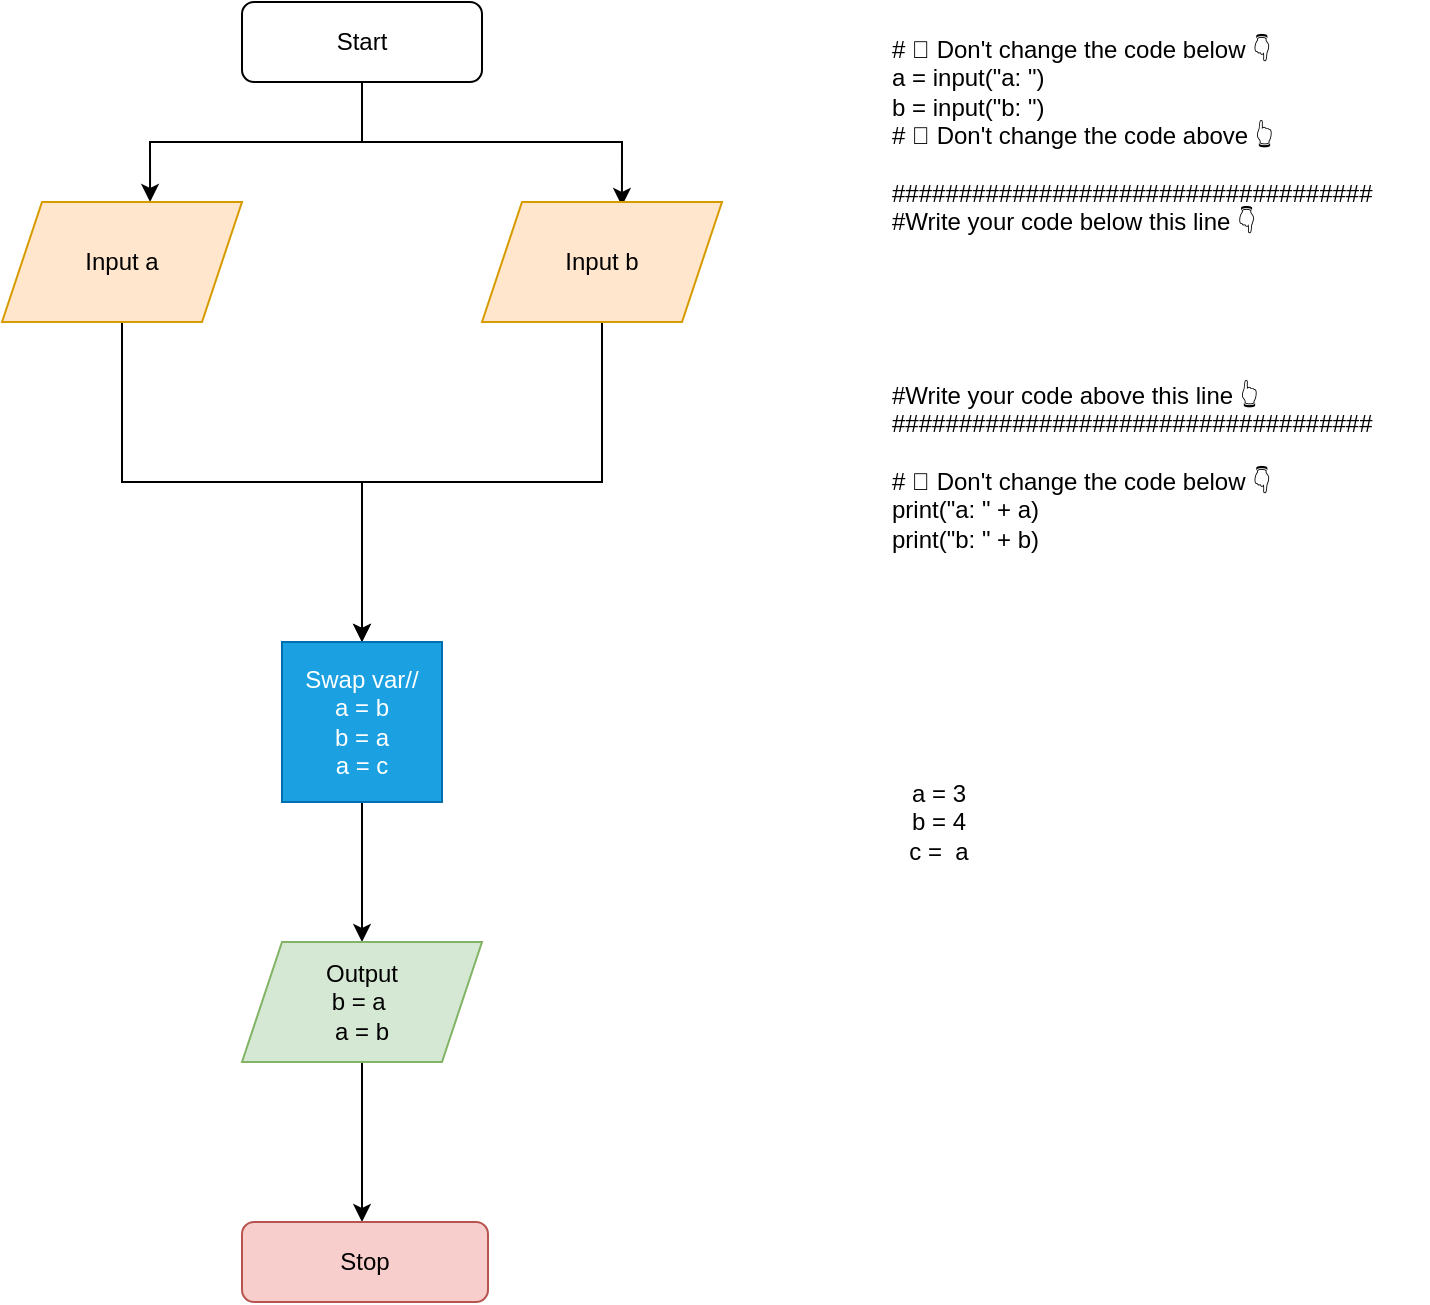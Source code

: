 <mxfile version="21.6.1" type="google">
  <diagram id="TlIMyadoGyhgxCnVKPuI" name="Page-1">
    <mxGraphModel dx="1194" dy="766" grid="1" gridSize="10" guides="1" tooltips="1" connect="1" arrows="1" fold="1" page="1" pageScale="1" pageWidth="827" pageHeight="1169" math="0" shadow="0">
      <root>
        <mxCell id="0" />
        <mxCell id="1" parent="0" />
        <mxCell id="rbTAMzoJ4i2sfLLXcZBu-10" style="edgeStyle=orthogonalEdgeStyle;rounded=0;orthogonalLoop=1;jettySize=auto;html=1;entryX=0.617;entryY=0;entryDx=0;entryDy=0;entryPerimeter=0;" edge="1" parent="1" source="Pn8fTQrSeP5vRvdxLiqo-2" target="rbTAMzoJ4i2sfLLXcZBu-7">
          <mxGeometry relative="1" as="geometry" />
        </mxCell>
        <mxCell id="rbTAMzoJ4i2sfLLXcZBu-11" style="edgeStyle=orthogonalEdgeStyle;rounded=0;orthogonalLoop=1;jettySize=auto;html=1;entryX=0.583;entryY=0.033;entryDx=0;entryDy=0;entryPerimeter=0;" edge="1" parent="1" source="Pn8fTQrSeP5vRvdxLiqo-2" target="rbTAMzoJ4i2sfLLXcZBu-8">
          <mxGeometry relative="1" as="geometry" />
        </mxCell>
        <mxCell id="Pn8fTQrSeP5vRvdxLiqo-2" value="Start" style="rounded=1;whiteSpace=wrap;html=1;" parent="1" vertex="1">
          <mxGeometry x="137" y="20" width="120" height="40" as="geometry" />
        </mxCell>
        <mxCell id="rbTAMzoJ4i2sfLLXcZBu-1" value="# 🚨 Don&#39;t change the code below 👇&#xa;a = input(&quot;a: &quot;)&#xa;b = input(&quot;b: &quot;)&#xa;# 🚨 Don&#39;t change the code above 👆&#xa;&#xa;####################################&#xa;#Write your code below this line 👇&#xa;&#xa;&#xa;&#xa;&#xa;&#xa;#Write your code above this line 👆&#xa;####################################&#xa;&#xa;# 🚨 Don&#39;t change the code below 👇&#xa;print(&quot;a: &quot; + a)&#xa;print(&quot;b: &quot; + b)" style="text;whiteSpace=wrap;html=1;" vertex="1" parent="1">
          <mxGeometry x="460" y="30" width="270" height="280" as="geometry" />
        </mxCell>
        <mxCell id="rbTAMzoJ4i2sfLLXcZBu-4" value="a = 3&lt;br&gt;b = 4&lt;br&gt;c =&amp;nbsp; a&lt;br&gt;" style="text;html=1;align=center;verticalAlign=middle;resizable=0;points=[];autosize=1;strokeColor=none;fillColor=none;" vertex="1" parent="1">
          <mxGeometry x="460" y="400" width="50" height="60" as="geometry" />
        </mxCell>
        <mxCell id="rbTAMzoJ4i2sfLLXcZBu-12" style="edgeStyle=orthogonalEdgeStyle;rounded=0;orthogonalLoop=1;jettySize=auto;html=1;exitX=0.5;exitY=1;exitDx=0;exitDy=0;" edge="1" parent="1" source="rbTAMzoJ4i2sfLLXcZBu-7" target="rbTAMzoJ4i2sfLLXcZBu-9">
          <mxGeometry relative="1" as="geometry" />
        </mxCell>
        <mxCell id="rbTAMzoJ4i2sfLLXcZBu-7" value="Input a" style="shape=parallelogram;perimeter=parallelogramPerimeter;whiteSpace=wrap;html=1;fixedSize=1;fillColor=#ffe6cc;strokeColor=#d79b00;" vertex="1" parent="1">
          <mxGeometry x="17" y="120" width="120" height="60" as="geometry" />
        </mxCell>
        <mxCell id="rbTAMzoJ4i2sfLLXcZBu-14" style="edgeStyle=orthogonalEdgeStyle;rounded=0;orthogonalLoop=1;jettySize=auto;html=1;entryX=0.5;entryY=0;entryDx=0;entryDy=0;" edge="1" parent="1" source="rbTAMzoJ4i2sfLLXcZBu-8" target="rbTAMzoJ4i2sfLLXcZBu-9">
          <mxGeometry relative="1" as="geometry">
            <Array as="points">
              <mxPoint x="317" y="260" />
              <mxPoint x="197" y="260" />
            </Array>
          </mxGeometry>
        </mxCell>
        <mxCell id="rbTAMzoJ4i2sfLLXcZBu-8" value="Input b" style="shape=parallelogram;perimeter=parallelogramPerimeter;whiteSpace=wrap;html=1;fixedSize=1;fillColor=#ffe6cc;strokeColor=#d79b00;" vertex="1" parent="1">
          <mxGeometry x="257" y="120" width="120" height="60" as="geometry" />
        </mxCell>
        <mxCell id="rbTAMzoJ4i2sfLLXcZBu-16" style="edgeStyle=orthogonalEdgeStyle;rounded=0;orthogonalLoop=1;jettySize=auto;html=1;" edge="1" parent="1" source="rbTAMzoJ4i2sfLLXcZBu-9" target="rbTAMzoJ4i2sfLLXcZBu-15">
          <mxGeometry relative="1" as="geometry" />
        </mxCell>
        <mxCell id="rbTAMzoJ4i2sfLLXcZBu-9" value="Swap var//&lt;br&gt;a = b&lt;br&gt;b = a&lt;br&gt;a = c" style="whiteSpace=wrap;html=1;aspect=fixed;fillColor=#1ba1e2;fontColor=#ffffff;strokeColor=#006EAF;" vertex="1" parent="1">
          <mxGeometry x="157" y="340" width="80" height="80" as="geometry" />
        </mxCell>
        <mxCell id="rbTAMzoJ4i2sfLLXcZBu-17" style="edgeStyle=orthogonalEdgeStyle;rounded=0;orthogonalLoop=1;jettySize=auto;html=1;exitX=0.5;exitY=1;exitDx=0;exitDy=0;" edge="1" parent="1" source="rbTAMzoJ4i2sfLLXcZBu-15">
          <mxGeometry relative="1" as="geometry">
            <mxPoint x="197" y="630" as="targetPoint" />
          </mxGeometry>
        </mxCell>
        <mxCell id="rbTAMzoJ4i2sfLLXcZBu-15" value="Output&lt;br&gt;b = a&amp;nbsp;&lt;br&gt;a = b" style="shape=parallelogram;perimeter=parallelogramPerimeter;whiteSpace=wrap;html=1;fixedSize=1;fillColor=#d5e8d4;strokeColor=#82b366;" vertex="1" parent="1">
          <mxGeometry x="137" y="490" width="120" height="60" as="geometry" />
        </mxCell>
        <mxCell id="rbTAMzoJ4i2sfLLXcZBu-18" value="Stop" style="rounded=1;whiteSpace=wrap;html=1;fillColor=#f8cecc;strokeColor=#b85450;" vertex="1" parent="1">
          <mxGeometry x="137" y="630" width="123" height="40" as="geometry" />
        </mxCell>
      </root>
    </mxGraphModel>
  </diagram>
</mxfile>
